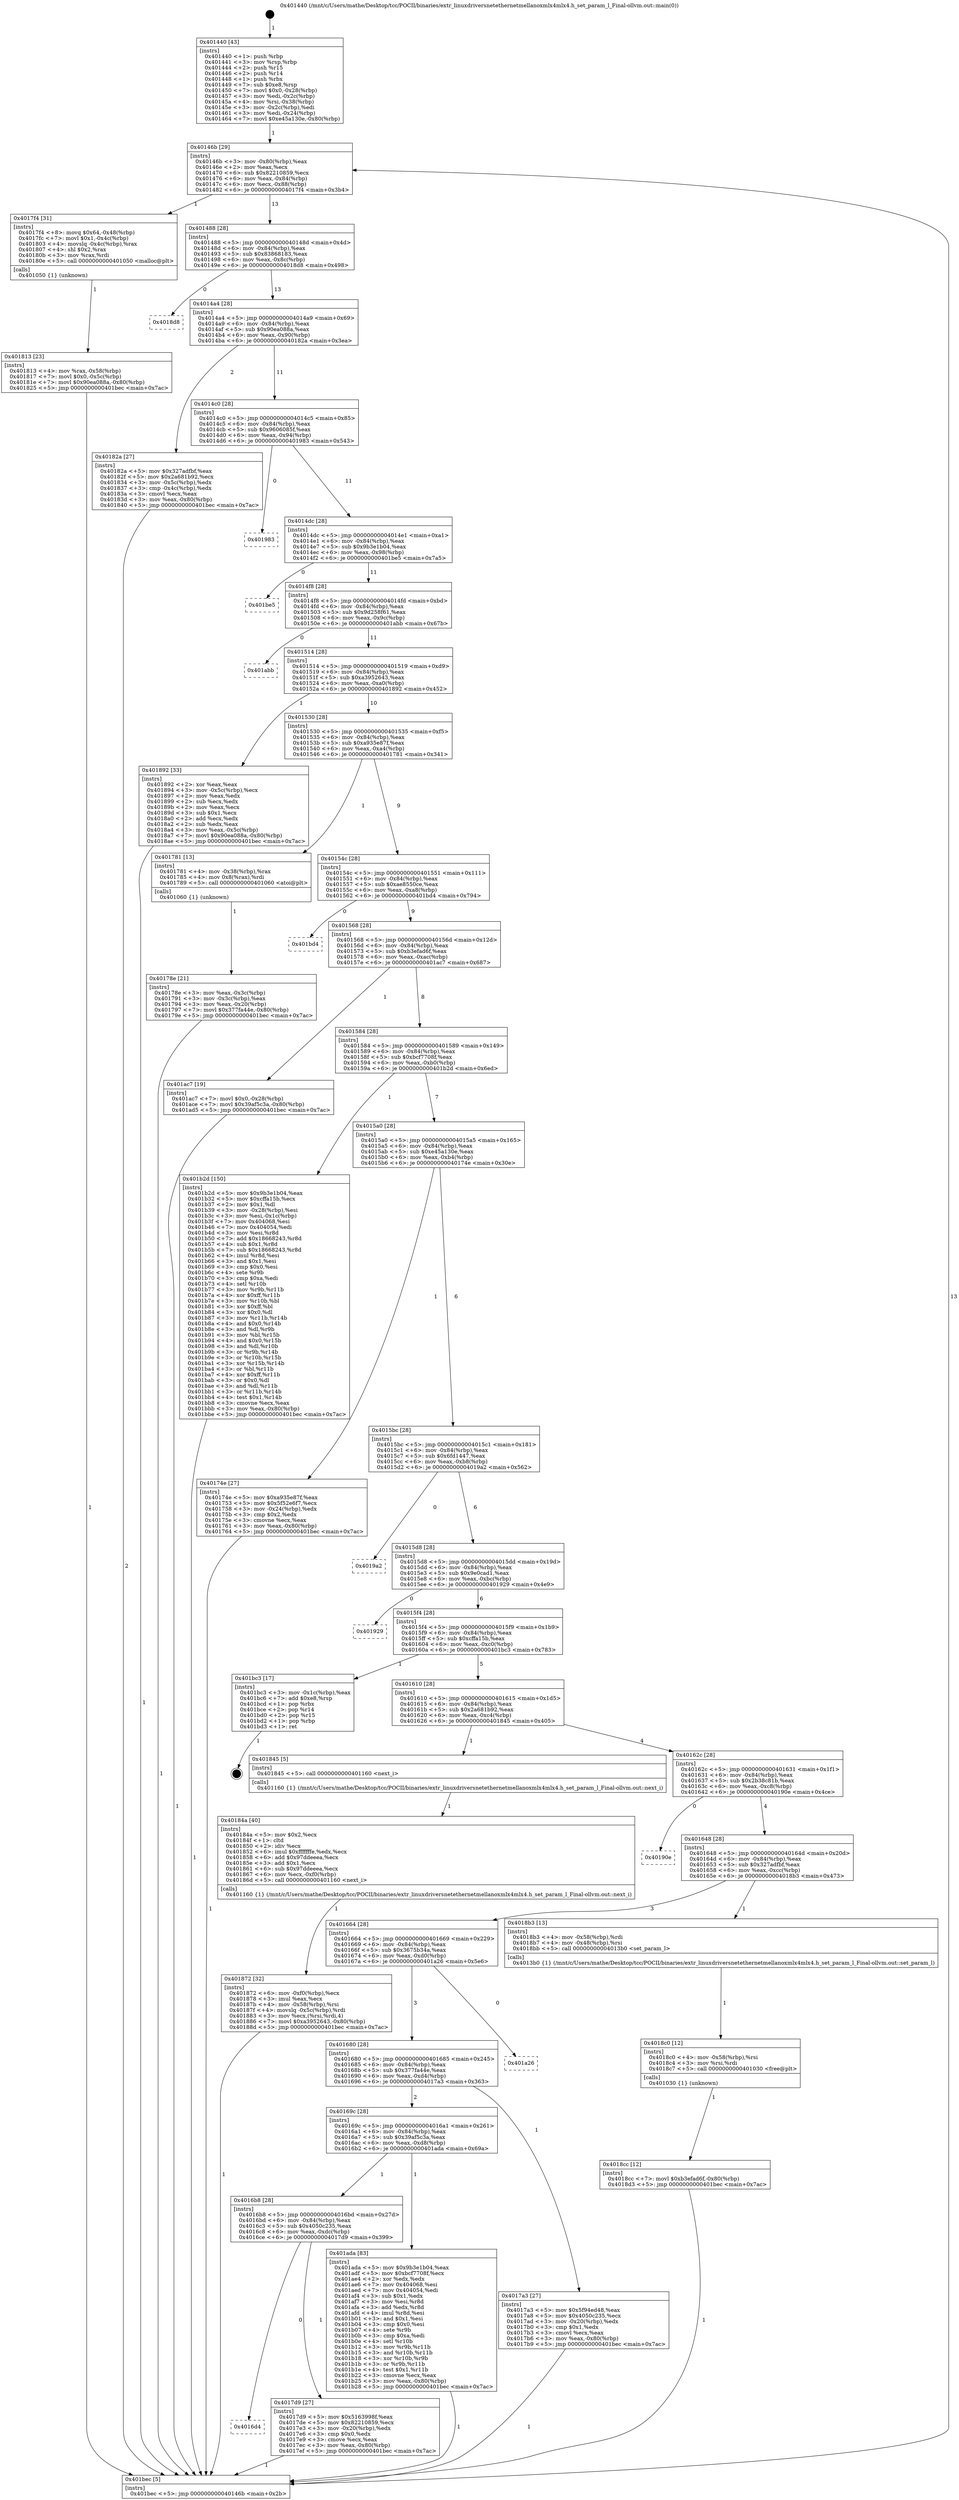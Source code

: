digraph "0x401440" {
  label = "0x401440 (/mnt/c/Users/mathe/Desktop/tcc/POCII/binaries/extr_linuxdriversnetethernetmellanoxmlx4mlx4.h_set_param_l_Final-ollvm.out::main(0))"
  labelloc = "t"
  node[shape=record]

  Entry [label="",width=0.3,height=0.3,shape=circle,fillcolor=black,style=filled]
  "0x40146b" [label="{
     0x40146b [29]\l
     | [instrs]\l
     &nbsp;&nbsp;0x40146b \<+3\>: mov -0x80(%rbp),%eax\l
     &nbsp;&nbsp;0x40146e \<+2\>: mov %eax,%ecx\l
     &nbsp;&nbsp;0x401470 \<+6\>: sub $0x82210859,%ecx\l
     &nbsp;&nbsp;0x401476 \<+6\>: mov %eax,-0x84(%rbp)\l
     &nbsp;&nbsp;0x40147c \<+6\>: mov %ecx,-0x88(%rbp)\l
     &nbsp;&nbsp;0x401482 \<+6\>: je 00000000004017f4 \<main+0x3b4\>\l
  }"]
  "0x4017f4" [label="{
     0x4017f4 [31]\l
     | [instrs]\l
     &nbsp;&nbsp;0x4017f4 \<+8\>: movq $0x64,-0x48(%rbp)\l
     &nbsp;&nbsp;0x4017fc \<+7\>: movl $0x1,-0x4c(%rbp)\l
     &nbsp;&nbsp;0x401803 \<+4\>: movslq -0x4c(%rbp),%rax\l
     &nbsp;&nbsp;0x401807 \<+4\>: shl $0x2,%rax\l
     &nbsp;&nbsp;0x40180b \<+3\>: mov %rax,%rdi\l
     &nbsp;&nbsp;0x40180e \<+5\>: call 0000000000401050 \<malloc@plt\>\l
     | [calls]\l
     &nbsp;&nbsp;0x401050 \{1\} (unknown)\l
  }"]
  "0x401488" [label="{
     0x401488 [28]\l
     | [instrs]\l
     &nbsp;&nbsp;0x401488 \<+5\>: jmp 000000000040148d \<main+0x4d\>\l
     &nbsp;&nbsp;0x40148d \<+6\>: mov -0x84(%rbp),%eax\l
     &nbsp;&nbsp;0x401493 \<+5\>: sub $0x83868183,%eax\l
     &nbsp;&nbsp;0x401498 \<+6\>: mov %eax,-0x8c(%rbp)\l
     &nbsp;&nbsp;0x40149e \<+6\>: je 00000000004018d8 \<main+0x498\>\l
  }"]
  Exit [label="",width=0.3,height=0.3,shape=circle,fillcolor=black,style=filled,peripheries=2]
  "0x4018d8" [label="{
     0x4018d8\l
  }", style=dashed]
  "0x4014a4" [label="{
     0x4014a4 [28]\l
     | [instrs]\l
     &nbsp;&nbsp;0x4014a4 \<+5\>: jmp 00000000004014a9 \<main+0x69\>\l
     &nbsp;&nbsp;0x4014a9 \<+6\>: mov -0x84(%rbp),%eax\l
     &nbsp;&nbsp;0x4014af \<+5\>: sub $0x90ea088a,%eax\l
     &nbsp;&nbsp;0x4014b4 \<+6\>: mov %eax,-0x90(%rbp)\l
     &nbsp;&nbsp;0x4014ba \<+6\>: je 000000000040182a \<main+0x3ea\>\l
  }"]
  "0x4018cc" [label="{
     0x4018cc [12]\l
     | [instrs]\l
     &nbsp;&nbsp;0x4018cc \<+7\>: movl $0xb3efad6f,-0x80(%rbp)\l
     &nbsp;&nbsp;0x4018d3 \<+5\>: jmp 0000000000401bec \<main+0x7ac\>\l
  }"]
  "0x40182a" [label="{
     0x40182a [27]\l
     | [instrs]\l
     &nbsp;&nbsp;0x40182a \<+5\>: mov $0x327adfbf,%eax\l
     &nbsp;&nbsp;0x40182f \<+5\>: mov $0x2a681b92,%ecx\l
     &nbsp;&nbsp;0x401834 \<+3\>: mov -0x5c(%rbp),%edx\l
     &nbsp;&nbsp;0x401837 \<+3\>: cmp -0x4c(%rbp),%edx\l
     &nbsp;&nbsp;0x40183a \<+3\>: cmovl %ecx,%eax\l
     &nbsp;&nbsp;0x40183d \<+3\>: mov %eax,-0x80(%rbp)\l
     &nbsp;&nbsp;0x401840 \<+5\>: jmp 0000000000401bec \<main+0x7ac\>\l
  }"]
  "0x4014c0" [label="{
     0x4014c0 [28]\l
     | [instrs]\l
     &nbsp;&nbsp;0x4014c0 \<+5\>: jmp 00000000004014c5 \<main+0x85\>\l
     &nbsp;&nbsp;0x4014c5 \<+6\>: mov -0x84(%rbp),%eax\l
     &nbsp;&nbsp;0x4014cb \<+5\>: sub $0x9606085f,%eax\l
     &nbsp;&nbsp;0x4014d0 \<+6\>: mov %eax,-0x94(%rbp)\l
     &nbsp;&nbsp;0x4014d6 \<+6\>: je 0000000000401983 \<main+0x543\>\l
  }"]
  "0x4018c0" [label="{
     0x4018c0 [12]\l
     | [instrs]\l
     &nbsp;&nbsp;0x4018c0 \<+4\>: mov -0x58(%rbp),%rsi\l
     &nbsp;&nbsp;0x4018c4 \<+3\>: mov %rsi,%rdi\l
     &nbsp;&nbsp;0x4018c7 \<+5\>: call 0000000000401030 \<free@plt\>\l
     | [calls]\l
     &nbsp;&nbsp;0x401030 \{1\} (unknown)\l
  }"]
  "0x401983" [label="{
     0x401983\l
  }", style=dashed]
  "0x4014dc" [label="{
     0x4014dc [28]\l
     | [instrs]\l
     &nbsp;&nbsp;0x4014dc \<+5\>: jmp 00000000004014e1 \<main+0xa1\>\l
     &nbsp;&nbsp;0x4014e1 \<+6\>: mov -0x84(%rbp),%eax\l
     &nbsp;&nbsp;0x4014e7 \<+5\>: sub $0x9b3e1b04,%eax\l
     &nbsp;&nbsp;0x4014ec \<+6\>: mov %eax,-0x98(%rbp)\l
     &nbsp;&nbsp;0x4014f2 \<+6\>: je 0000000000401be5 \<main+0x7a5\>\l
  }"]
  "0x401872" [label="{
     0x401872 [32]\l
     | [instrs]\l
     &nbsp;&nbsp;0x401872 \<+6\>: mov -0xf0(%rbp),%ecx\l
     &nbsp;&nbsp;0x401878 \<+3\>: imul %eax,%ecx\l
     &nbsp;&nbsp;0x40187b \<+4\>: mov -0x58(%rbp),%rsi\l
     &nbsp;&nbsp;0x40187f \<+4\>: movslq -0x5c(%rbp),%rdi\l
     &nbsp;&nbsp;0x401883 \<+3\>: mov %ecx,(%rsi,%rdi,4)\l
     &nbsp;&nbsp;0x401886 \<+7\>: movl $0xa3952643,-0x80(%rbp)\l
     &nbsp;&nbsp;0x40188d \<+5\>: jmp 0000000000401bec \<main+0x7ac\>\l
  }"]
  "0x401be5" [label="{
     0x401be5\l
  }", style=dashed]
  "0x4014f8" [label="{
     0x4014f8 [28]\l
     | [instrs]\l
     &nbsp;&nbsp;0x4014f8 \<+5\>: jmp 00000000004014fd \<main+0xbd\>\l
     &nbsp;&nbsp;0x4014fd \<+6\>: mov -0x84(%rbp),%eax\l
     &nbsp;&nbsp;0x401503 \<+5\>: sub $0x9d258f61,%eax\l
     &nbsp;&nbsp;0x401508 \<+6\>: mov %eax,-0x9c(%rbp)\l
     &nbsp;&nbsp;0x40150e \<+6\>: je 0000000000401abb \<main+0x67b\>\l
  }"]
  "0x40184a" [label="{
     0x40184a [40]\l
     | [instrs]\l
     &nbsp;&nbsp;0x40184a \<+5\>: mov $0x2,%ecx\l
     &nbsp;&nbsp;0x40184f \<+1\>: cltd\l
     &nbsp;&nbsp;0x401850 \<+2\>: idiv %ecx\l
     &nbsp;&nbsp;0x401852 \<+6\>: imul $0xfffffffe,%edx,%ecx\l
     &nbsp;&nbsp;0x401858 \<+6\>: add $0x97ddeeea,%ecx\l
     &nbsp;&nbsp;0x40185e \<+3\>: add $0x1,%ecx\l
     &nbsp;&nbsp;0x401861 \<+6\>: sub $0x97ddeeea,%ecx\l
     &nbsp;&nbsp;0x401867 \<+6\>: mov %ecx,-0xf0(%rbp)\l
     &nbsp;&nbsp;0x40186d \<+5\>: call 0000000000401160 \<next_i\>\l
     | [calls]\l
     &nbsp;&nbsp;0x401160 \{1\} (/mnt/c/Users/mathe/Desktop/tcc/POCII/binaries/extr_linuxdriversnetethernetmellanoxmlx4mlx4.h_set_param_l_Final-ollvm.out::next_i)\l
  }"]
  "0x401abb" [label="{
     0x401abb\l
  }", style=dashed]
  "0x401514" [label="{
     0x401514 [28]\l
     | [instrs]\l
     &nbsp;&nbsp;0x401514 \<+5\>: jmp 0000000000401519 \<main+0xd9\>\l
     &nbsp;&nbsp;0x401519 \<+6\>: mov -0x84(%rbp),%eax\l
     &nbsp;&nbsp;0x40151f \<+5\>: sub $0xa3952643,%eax\l
     &nbsp;&nbsp;0x401524 \<+6\>: mov %eax,-0xa0(%rbp)\l
     &nbsp;&nbsp;0x40152a \<+6\>: je 0000000000401892 \<main+0x452\>\l
  }"]
  "0x401813" [label="{
     0x401813 [23]\l
     | [instrs]\l
     &nbsp;&nbsp;0x401813 \<+4\>: mov %rax,-0x58(%rbp)\l
     &nbsp;&nbsp;0x401817 \<+7\>: movl $0x0,-0x5c(%rbp)\l
     &nbsp;&nbsp;0x40181e \<+7\>: movl $0x90ea088a,-0x80(%rbp)\l
     &nbsp;&nbsp;0x401825 \<+5\>: jmp 0000000000401bec \<main+0x7ac\>\l
  }"]
  "0x401892" [label="{
     0x401892 [33]\l
     | [instrs]\l
     &nbsp;&nbsp;0x401892 \<+2\>: xor %eax,%eax\l
     &nbsp;&nbsp;0x401894 \<+3\>: mov -0x5c(%rbp),%ecx\l
     &nbsp;&nbsp;0x401897 \<+2\>: mov %eax,%edx\l
     &nbsp;&nbsp;0x401899 \<+2\>: sub %ecx,%edx\l
     &nbsp;&nbsp;0x40189b \<+2\>: mov %eax,%ecx\l
     &nbsp;&nbsp;0x40189d \<+3\>: sub $0x1,%ecx\l
     &nbsp;&nbsp;0x4018a0 \<+2\>: add %ecx,%edx\l
     &nbsp;&nbsp;0x4018a2 \<+2\>: sub %edx,%eax\l
     &nbsp;&nbsp;0x4018a4 \<+3\>: mov %eax,-0x5c(%rbp)\l
     &nbsp;&nbsp;0x4018a7 \<+7\>: movl $0x90ea088a,-0x80(%rbp)\l
     &nbsp;&nbsp;0x4018ae \<+5\>: jmp 0000000000401bec \<main+0x7ac\>\l
  }"]
  "0x401530" [label="{
     0x401530 [28]\l
     | [instrs]\l
     &nbsp;&nbsp;0x401530 \<+5\>: jmp 0000000000401535 \<main+0xf5\>\l
     &nbsp;&nbsp;0x401535 \<+6\>: mov -0x84(%rbp),%eax\l
     &nbsp;&nbsp;0x40153b \<+5\>: sub $0xa935e87f,%eax\l
     &nbsp;&nbsp;0x401540 \<+6\>: mov %eax,-0xa4(%rbp)\l
     &nbsp;&nbsp;0x401546 \<+6\>: je 0000000000401781 \<main+0x341\>\l
  }"]
  "0x4016d4" [label="{
     0x4016d4\l
  }", style=dashed]
  "0x401781" [label="{
     0x401781 [13]\l
     | [instrs]\l
     &nbsp;&nbsp;0x401781 \<+4\>: mov -0x38(%rbp),%rax\l
     &nbsp;&nbsp;0x401785 \<+4\>: mov 0x8(%rax),%rdi\l
     &nbsp;&nbsp;0x401789 \<+5\>: call 0000000000401060 \<atoi@plt\>\l
     | [calls]\l
     &nbsp;&nbsp;0x401060 \{1\} (unknown)\l
  }"]
  "0x40154c" [label="{
     0x40154c [28]\l
     | [instrs]\l
     &nbsp;&nbsp;0x40154c \<+5\>: jmp 0000000000401551 \<main+0x111\>\l
     &nbsp;&nbsp;0x401551 \<+6\>: mov -0x84(%rbp),%eax\l
     &nbsp;&nbsp;0x401557 \<+5\>: sub $0xae8550ce,%eax\l
     &nbsp;&nbsp;0x40155c \<+6\>: mov %eax,-0xa8(%rbp)\l
     &nbsp;&nbsp;0x401562 \<+6\>: je 0000000000401bd4 \<main+0x794\>\l
  }"]
  "0x4017d9" [label="{
     0x4017d9 [27]\l
     | [instrs]\l
     &nbsp;&nbsp;0x4017d9 \<+5\>: mov $0x5163998f,%eax\l
     &nbsp;&nbsp;0x4017de \<+5\>: mov $0x82210859,%ecx\l
     &nbsp;&nbsp;0x4017e3 \<+3\>: mov -0x20(%rbp),%edx\l
     &nbsp;&nbsp;0x4017e6 \<+3\>: cmp $0x0,%edx\l
     &nbsp;&nbsp;0x4017e9 \<+3\>: cmove %ecx,%eax\l
     &nbsp;&nbsp;0x4017ec \<+3\>: mov %eax,-0x80(%rbp)\l
     &nbsp;&nbsp;0x4017ef \<+5\>: jmp 0000000000401bec \<main+0x7ac\>\l
  }"]
  "0x401bd4" [label="{
     0x401bd4\l
  }", style=dashed]
  "0x401568" [label="{
     0x401568 [28]\l
     | [instrs]\l
     &nbsp;&nbsp;0x401568 \<+5\>: jmp 000000000040156d \<main+0x12d\>\l
     &nbsp;&nbsp;0x40156d \<+6\>: mov -0x84(%rbp),%eax\l
     &nbsp;&nbsp;0x401573 \<+5\>: sub $0xb3efad6f,%eax\l
     &nbsp;&nbsp;0x401578 \<+6\>: mov %eax,-0xac(%rbp)\l
     &nbsp;&nbsp;0x40157e \<+6\>: je 0000000000401ac7 \<main+0x687\>\l
  }"]
  "0x4016b8" [label="{
     0x4016b8 [28]\l
     | [instrs]\l
     &nbsp;&nbsp;0x4016b8 \<+5\>: jmp 00000000004016bd \<main+0x27d\>\l
     &nbsp;&nbsp;0x4016bd \<+6\>: mov -0x84(%rbp),%eax\l
     &nbsp;&nbsp;0x4016c3 \<+5\>: sub $0x4050c235,%eax\l
     &nbsp;&nbsp;0x4016c8 \<+6\>: mov %eax,-0xdc(%rbp)\l
     &nbsp;&nbsp;0x4016ce \<+6\>: je 00000000004017d9 \<main+0x399\>\l
  }"]
  "0x401ac7" [label="{
     0x401ac7 [19]\l
     | [instrs]\l
     &nbsp;&nbsp;0x401ac7 \<+7\>: movl $0x0,-0x28(%rbp)\l
     &nbsp;&nbsp;0x401ace \<+7\>: movl $0x39af5c3a,-0x80(%rbp)\l
     &nbsp;&nbsp;0x401ad5 \<+5\>: jmp 0000000000401bec \<main+0x7ac\>\l
  }"]
  "0x401584" [label="{
     0x401584 [28]\l
     | [instrs]\l
     &nbsp;&nbsp;0x401584 \<+5\>: jmp 0000000000401589 \<main+0x149\>\l
     &nbsp;&nbsp;0x401589 \<+6\>: mov -0x84(%rbp),%eax\l
     &nbsp;&nbsp;0x40158f \<+5\>: sub $0xbcf7708f,%eax\l
     &nbsp;&nbsp;0x401594 \<+6\>: mov %eax,-0xb0(%rbp)\l
     &nbsp;&nbsp;0x40159a \<+6\>: je 0000000000401b2d \<main+0x6ed\>\l
  }"]
  "0x401ada" [label="{
     0x401ada [83]\l
     | [instrs]\l
     &nbsp;&nbsp;0x401ada \<+5\>: mov $0x9b3e1b04,%eax\l
     &nbsp;&nbsp;0x401adf \<+5\>: mov $0xbcf7708f,%ecx\l
     &nbsp;&nbsp;0x401ae4 \<+2\>: xor %edx,%edx\l
     &nbsp;&nbsp;0x401ae6 \<+7\>: mov 0x404068,%esi\l
     &nbsp;&nbsp;0x401aed \<+7\>: mov 0x404054,%edi\l
     &nbsp;&nbsp;0x401af4 \<+3\>: sub $0x1,%edx\l
     &nbsp;&nbsp;0x401af7 \<+3\>: mov %esi,%r8d\l
     &nbsp;&nbsp;0x401afa \<+3\>: add %edx,%r8d\l
     &nbsp;&nbsp;0x401afd \<+4\>: imul %r8d,%esi\l
     &nbsp;&nbsp;0x401b01 \<+3\>: and $0x1,%esi\l
     &nbsp;&nbsp;0x401b04 \<+3\>: cmp $0x0,%esi\l
     &nbsp;&nbsp;0x401b07 \<+4\>: sete %r9b\l
     &nbsp;&nbsp;0x401b0b \<+3\>: cmp $0xa,%edi\l
     &nbsp;&nbsp;0x401b0e \<+4\>: setl %r10b\l
     &nbsp;&nbsp;0x401b12 \<+3\>: mov %r9b,%r11b\l
     &nbsp;&nbsp;0x401b15 \<+3\>: and %r10b,%r11b\l
     &nbsp;&nbsp;0x401b18 \<+3\>: xor %r10b,%r9b\l
     &nbsp;&nbsp;0x401b1b \<+3\>: or %r9b,%r11b\l
     &nbsp;&nbsp;0x401b1e \<+4\>: test $0x1,%r11b\l
     &nbsp;&nbsp;0x401b22 \<+3\>: cmovne %ecx,%eax\l
     &nbsp;&nbsp;0x401b25 \<+3\>: mov %eax,-0x80(%rbp)\l
     &nbsp;&nbsp;0x401b28 \<+5\>: jmp 0000000000401bec \<main+0x7ac\>\l
  }"]
  "0x401b2d" [label="{
     0x401b2d [150]\l
     | [instrs]\l
     &nbsp;&nbsp;0x401b2d \<+5\>: mov $0x9b3e1b04,%eax\l
     &nbsp;&nbsp;0x401b32 \<+5\>: mov $0xcffa15b,%ecx\l
     &nbsp;&nbsp;0x401b37 \<+2\>: mov $0x1,%dl\l
     &nbsp;&nbsp;0x401b39 \<+3\>: mov -0x28(%rbp),%esi\l
     &nbsp;&nbsp;0x401b3c \<+3\>: mov %esi,-0x1c(%rbp)\l
     &nbsp;&nbsp;0x401b3f \<+7\>: mov 0x404068,%esi\l
     &nbsp;&nbsp;0x401b46 \<+7\>: mov 0x404054,%edi\l
     &nbsp;&nbsp;0x401b4d \<+3\>: mov %esi,%r8d\l
     &nbsp;&nbsp;0x401b50 \<+7\>: add $0x18668243,%r8d\l
     &nbsp;&nbsp;0x401b57 \<+4\>: sub $0x1,%r8d\l
     &nbsp;&nbsp;0x401b5b \<+7\>: sub $0x18668243,%r8d\l
     &nbsp;&nbsp;0x401b62 \<+4\>: imul %r8d,%esi\l
     &nbsp;&nbsp;0x401b66 \<+3\>: and $0x1,%esi\l
     &nbsp;&nbsp;0x401b69 \<+3\>: cmp $0x0,%esi\l
     &nbsp;&nbsp;0x401b6c \<+4\>: sete %r9b\l
     &nbsp;&nbsp;0x401b70 \<+3\>: cmp $0xa,%edi\l
     &nbsp;&nbsp;0x401b73 \<+4\>: setl %r10b\l
     &nbsp;&nbsp;0x401b77 \<+3\>: mov %r9b,%r11b\l
     &nbsp;&nbsp;0x401b7a \<+4\>: xor $0xff,%r11b\l
     &nbsp;&nbsp;0x401b7e \<+3\>: mov %r10b,%bl\l
     &nbsp;&nbsp;0x401b81 \<+3\>: xor $0xff,%bl\l
     &nbsp;&nbsp;0x401b84 \<+3\>: xor $0x0,%dl\l
     &nbsp;&nbsp;0x401b87 \<+3\>: mov %r11b,%r14b\l
     &nbsp;&nbsp;0x401b8a \<+4\>: and $0x0,%r14b\l
     &nbsp;&nbsp;0x401b8e \<+3\>: and %dl,%r9b\l
     &nbsp;&nbsp;0x401b91 \<+3\>: mov %bl,%r15b\l
     &nbsp;&nbsp;0x401b94 \<+4\>: and $0x0,%r15b\l
     &nbsp;&nbsp;0x401b98 \<+3\>: and %dl,%r10b\l
     &nbsp;&nbsp;0x401b9b \<+3\>: or %r9b,%r14b\l
     &nbsp;&nbsp;0x401b9e \<+3\>: or %r10b,%r15b\l
     &nbsp;&nbsp;0x401ba1 \<+3\>: xor %r15b,%r14b\l
     &nbsp;&nbsp;0x401ba4 \<+3\>: or %bl,%r11b\l
     &nbsp;&nbsp;0x401ba7 \<+4\>: xor $0xff,%r11b\l
     &nbsp;&nbsp;0x401bab \<+3\>: or $0x0,%dl\l
     &nbsp;&nbsp;0x401bae \<+3\>: and %dl,%r11b\l
     &nbsp;&nbsp;0x401bb1 \<+3\>: or %r11b,%r14b\l
     &nbsp;&nbsp;0x401bb4 \<+4\>: test $0x1,%r14b\l
     &nbsp;&nbsp;0x401bb8 \<+3\>: cmovne %ecx,%eax\l
     &nbsp;&nbsp;0x401bbb \<+3\>: mov %eax,-0x80(%rbp)\l
     &nbsp;&nbsp;0x401bbe \<+5\>: jmp 0000000000401bec \<main+0x7ac\>\l
  }"]
  "0x4015a0" [label="{
     0x4015a0 [28]\l
     | [instrs]\l
     &nbsp;&nbsp;0x4015a0 \<+5\>: jmp 00000000004015a5 \<main+0x165\>\l
     &nbsp;&nbsp;0x4015a5 \<+6\>: mov -0x84(%rbp),%eax\l
     &nbsp;&nbsp;0x4015ab \<+5\>: sub $0xe45a130e,%eax\l
     &nbsp;&nbsp;0x4015b0 \<+6\>: mov %eax,-0xb4(%rbp)\l
     &nbsp;&nbsp;0x4015b6 \<+6\>: je 000000000040174e \<main+0x30e\>\l
  }"]
  "0x40169c" [label="{
     0x40169c [28]\l
     | [instrs]\l
     &nbsp;&nbsp;0x40169c \<+5\>: jmp 00000000004016a1 \<main+0x261\>\l
     &nbsp;&nbsp;0x4016a1 \<+6\>: mov -0x84(%rbp),%eax\l
     &nbsp;&nbsp;0x4016a7 \<+5\>: sub $0x39af5c3a,%eax\l
     &nbsp;&nbsp;0x4016ac \<+6\>: mov %eax,-0xd8(%rbp)\l
     &nbsp;&nbsp;0x4016b2 \<+6\>: je 0000000000401ada \<main+0x69a\>\l
  }"]
  "0x40174e" [label="{
     0x40174e [27]\l
     | [instrs]\l
     &nbsp;&nbsp;0x40174e \<+5\>: mov $0xa935e87f,%eax\l
     &nbsp;&nbsp;0x401753 \<+5\>: mov $0x5f52e6f7,%ecx\l
     &nbsp;&nbsp;0x401758 \<+3\>: mov -0x24(%rbp),%edx\l
     &nbsp;&nbsp;0x40175b \<+3\>: cmp $0x2,%edx\l
     &nbsp;&nbsp;0x40175e \<+3\>: cmovne %ecx,%eax\l
     &nbsp;&nbsp;0x401761 \<+3\>: mov %eax,-0x80(%rbp)\l
     &nbsp;&nbsp;0x401764 \<+5\>: jmp 0000000000401bec \<main+0x7ac\>\l
  }"]
  "0x4015bc" [label="{
     0x4015bc [28]\l
     | [instrs]\l
     &nbsp;&nbsp;0x4015bc \<+5\>: jmp 00000000004015c1 \<main+0x181\>\l
     &nbsp;&nbsp;0x4015c1 \<+6\>: mov -0x84(%rbp),%eax\l
     &nbsp;&nbsp;0x4015c7 \<+5\>: sub $0x6fd1447,%eax\l
     &nbsp;&nbsp;0x4015cc \<+6\>: mov %eax,-0xb8(%rbp)\l
     &nbsp;&nbsp;0x4015d2 \<+6\>: je 00000000004019a2 \<main+0x562\>\l
  }"]
  "0x401bec" [label="{
     0x401bec [5]\l
     | [instrs]\l
     &nbsp;&nbsp;0x401bec \<+5\>: jmp 000000000040146b \<main+0x2b\>\l
  }"]
  "0x401440" [label="{
     0x401440 [43]\l
     | [instrs]\l
     &nbsp;&nbsp;0x401440 \<+1\>: push %rbp\l
     &nbsp;&nbsp;0x401441 \<+3\>: mov %rsp,%rbp\l
     &nbsp;&nbsp;0x401444 \<+2\>: push %r15\l
     &nbsp;&nbsp;0x401446 \<+2\>: push %r14\l
     &nbsp;&nbsp;0x401448 \<+1\>: push %rbx\l
     &nbsp;&nbsp;0x401449 \<+7\>: sub $0xe8,%rsp\l
     &nbsp;&nbsp;0x401450 \<+7\>: movl $0x0,-0x28(%rbp)\l
     &nbsp;&nbsp;0x401457 \<+3\>: mov %edi,-0x2c(%rbp)\l
     &nbsp;&nbsp;0x40145a \<+4\>: mov %rsi,-0x38(%rbp)\l
     &nbsp;&nbsp;0x40145e \<+3\>: mov -0x2c(%rbp),%edi\l
     &nbsp;&nbsp;0x401461 \<+3\>: mov %edi,-0x24(%rbp)\l
     &nbsp;&nbsp;0x401464 \<+7\>: movl $0xe45a130e,-0x80(%rbp)\l
  }"]
  "0x40178e" [label="{
     0x40178e [21]\l
     | [instrs]\l
     &nbsp;&nbsp;0x40178e \<+3\>: mov %eax,-0x3c(%rbp)\l
     &nbsp;&nbsp;0x401791 \<+3\>: mov -0x3c(%rbp),%eax\l
     &nbsp;&nbsp;0x401794 \<+3\>: mov %eax,-0x20(%rbp)\l
     &nbsp;&nbsp;0x401797 \<+7\>: movl $0x377fa44e,-0x80(%rbp)\l
     &nbsp;&nbsp;0x40179e \<+5\>: jmp 0000000000401bec \<main+0x7ac\>\l
  }"]
  "0x4017a3" [label="{
     0x4017a3 [27]\l
     | [instrs]\l
     &nbsp;&nbsp;0x4017a3 \<+5\>: mov $0x5f94ed48,%eax\l
     &nbsp;&nbsp;0x4017a8 \<+5\>: mov $0x4050c235,%ecx\l
     &nbsp;&nbsp;0x4017ad \<+3\>: mov -0x20(%rbp),%edx\l
     &nbsp;&nbsp;0x4017b0 \<+3\>: cmp $0x1,%edx\l
     &nbsp;&nbsp;0x4017b3 \<+3\>: cmovl %ecx,%eax\l
     &nbsp;&nbsp;0x4017b6 \<+3\>: mov %eax,-0x80(%rbp)\l
     &nbsp;&nbsp;0x4017b9 \<+5\>: jmp 0000000000401bec \<main+0x7ac\>\l
  }"]
  "0x4019a2" [label="{
     0x4019a2\l
  }", style=dashed]
  "0x4015d8" [label="{
     0x4015d8 [28]\l
     | [instrs]\l
     &nbsp;&nbsp;0x4015d8 \<+5\>: jmp 00000000004015dd \<main+0x19d\>\l
     &nbsp;&nbsp;0x4015dd \<+6\>: mov -0x84(%rbp),%eax\l
     &nbsp;&nbsp;0x4015e3 \<+5\>: sub $0x9e0cad1,%eax\l
     &nbsp;&nbsp;0x4015e8 \<+6\>: mov %eax,-0xbc(%rbp)\l
     &nbsp;&nbsp;0x4015ee \<+6\>: je 0000000000401929 \<main+0x4e9\>\l
  }"]
  "0x401680" [label="{
     0x401680 [28]\l
     | [instrs]\l
     &nbsp;&nbsp;0x401680 \<+5\>: jmp 0000000000401685 \<main+0x245\>\l
     &nbsp;&nbsp;0x401685 \<+6\>: mov -0x84(%rbp),%eax\l
     &nbsp;&nbsp;0x40168b \<+5\>: sub $0x377fa44e,%eax\l
     &nbsp;&nbsp;0x401690 \<+6\>: mov %eax,-0xd4(%rbp)\l
     &nbsp;&nbsp;0x401696 \<+6\>: je 00000000004017a3 \<main+0x363\>\l
  }"]
  "0x401929" [label="{
     0x401929\l
  }", style=dashed]
  "0x4015f4" [label="{
     0x4015f4 [28]\l
     | [instrs]\l
     &nbsp;&nbsp;0x4015f4 \<+5\>: jmp 00000000004015f9 \<main+0x1b9\>\l
     &nbsp;&nbsp;0x4015f9 \<+6\>: mov -0x84(%rbp),%eax\l
     &nbsp;&nbsp;0x4015ff \<+5\>: sub $0xcffa15b,%eax\l
     &nbsp;&nbsp;0x401604 \<+6\>: mov %eax,-0xc0(%rbp)\l
     &nbsp;&nbsp;0x40160a \<+6\>: je 0000000000401bc3 \<main+0x783\>\l
  }"]
  "0x401a26" [label="{
     0x401a26\l
  }", style=dashed]
  "0x401bc3" [label="{
     0x401bc3 [17]\l
     | [instrs]\l
     &nbsp;&nbsp;0x401bc3 \<+3\>: mov -0x1c(%rbp),%eax\l
     &nbsp;&nbsp;0x401bc6 \<+7\>: add $0xe8,%rsp\l
     &nbsp;&nbsp;0x401bcd \<+1\>: pop %rbx\l
     &nbsp;&nbsp;0x401bce \<+2\>: pop %r14\l
     &nbsp;&nbsp;0x401bd0 \<+2\>: pop %r15\l
     &nbsp;&nbsp;0x401bd2 \<+1\>: pop %rbp\l
     &nbsp;&nbsp;0x401bd3 \<+1\>: ret\l
  }"]
  "0x401610" [label="{
     0x401610 [28]\l
     | [instrs]\l
     &nbsp;&nbsp;0x401610 \<+5\>: jmp 0000000000401615 \<main+0x1d5\>\l
     &nbsp;&nbsp;0x401615 \<+6\>: mov -0x84(%rbp),%eax\l
     &nbsp;&nbsp;0x40161b \<+5\>: sub $0x2a681b92,%eax\l
     &nbsp;&nbsp;0x401620 \<+6\>: mov %eax,-0xc4(%rbp)\l
     &nbsp;&nbsp;0x401626 \<+6\>: je 0000000000401845 \<main+0x405\>\l
  }"]
  "0x401664" [label="{
     0x401664 [28]\l
     | [instrs]\l
     &nbsp;&nbsp;0x401664 \<+5\>: jmp 0000000000401669 \<main+0x229\>\l
     &nbsp;&nbsp;0x401669 \<+6\>: mov -0x84(%rbp),%eax\l
     &nbsp;&nbsp;0x40166f \<+5\>: sub $0x3675b34a,%eax\l
     &nbsp;&nbsp;0x401674 \<+6\>: mov %eax,-0xd0(%rbp)\l
     &nbsp;&nbsp;0x40167a \<+6\>: je 0000000000401a26 \<main+0x5e6\>\l
  }"]
  "0x401845" [label="{
     0x401845 [5]\l
     | [instrs]\l
     &nbsp;&nbsp;0x401845 \<+5\>: call 0000000000401160 \<next_i\>\l
     | [calls]\l
     &nbsp;&nbsp;0x401160 \{1\} (/mnt/c/Users/mathe/Desktop/tcc/POCII/binaries/extr_linuxdriversnetethernetmellanoxmlx4mlx4.h_set_param_l_Final-ollvm.out::next_i)\l
  }"]
  "0x40162c" [label="{
     0x40162c [28]\l
     | [instrs]\l
     &nbsp;&nbsp;0x40162c \<+5\>: jmp 0000000000401631 \<main+0x1f1\>\l
     &nbsp;&nbsp;0x401631 \<+6\>: mov -0x84(%rbp),%eax\l
     &nbsp;&nbsp;0x401637 \<+5\>: sub $0x2b38c81b,%eax\l
     &nbsp;&nbsp;0x40163c \<+6\>: mov %eax,-0xc8(%rbp)\l
     &nbsp;&nbsp;0x401642 \<+6\>: je 000000000040190e \<main+0x4ce\>\l
  }"]
  "0x4018b3" [label="{
     0x4018b3 [13]\l
     | [instrs]\l
     &nbsp;&nbsp;0x4018b3 \<+4\>: mov -0x58(%rbp),%rdi\l
     &nbsp;&nbsp;0x4018b7 \<+4\>: mov -0x48(%rbp),%rsi\l
     &nbsp;&nbsp;0x4018bb \<+5\>: call 00000000004013b0 \<set_param_l\>\l
     | [calls]\l
     &nbsp;&nbsp;0x4013b0 \{1\} (/mnt/c/Users/mathe/Desktop/tcc/POCII/binaries/extr_linuxdriversnetethernetmellanoxmlx4mlx4.h_set_param_l_Final-ollvm.out::set_param_l)\l
  }"]
  "0x40190e" [label="{
     0x40190e\l
  }", style=dashed]
  "0x401648" [label="{
     0x401648 [28]\l
     | [instrs]\l
     &nbsp;&nbsp;0x401648 \<+5\>: jmp 000000000040164d \<main+0x20d\>\l
     &nbsp;&nbsp;0x40164d \<+6\>: mov -0x84(%rbp),%eax\l
     &nbsp;&nbsp;0x401653 \<+5\>: sub $0x327adfbf,%eax\l
     &nbsp;&nbsp;0x401658 \<+6\>: mov %eax,-0xcc(%rbp)\l
     &nbsp;&nbsp;0x40165e \<+6\>: je 00000000004018b3 \<main+0x473\>\l
  }"]
  Entry -> "0x401440" [label=" 1"]
  "0x40146b" -> "0x4017f4" [label=" 1"]
  "0x40146b" -> "0x401488" [label=" 13"]
  "0x401bc3" -> Exit [label=" 1"]
  "0x401488" -> "0x4018d8" [label=" 0"]
  "0x401488" -> "0x4014a4" [label=" 13"]
  "0x401b2d" -> "0x401bec" [label=" 1"]
  "0x4014a4" -> "0x40182a" [label=" 2"]
  "0x4014a4" -> "0x4014c0" [label=" 11"]
  "0x401ada" -> "0x401bec" [label=" 1"]
  "0x4014c0" -> "0x401983" [label=" 0"]
  "0x4014c0" -> "0x4014dc" [label=" 11"]
  "0x401ac7" -> "0x401bec" [label=" 1"]
  "0x4014dc" -> "0x401be5" [label=" 0"]
  "0x4014dc" -> "0x4014f8" [label=" 11"]
  "0x4018cc" -> "0x401bec" [label=" 1"]
  "0x4014f8" -> "0x401abb" [label=" 0"]
  "0x4014f8" -> "0x401514" [label=" 11"]
  "0x4018c0" -> "0x4018cc" [label=" 1"]
  "0x401514" -> "0x401892" [label=" 1"]
  "0x401514" -> "0x401530" [label=" 10"]
  "0x4018b3" -> "0x4018c0" [label=" 1"]
  "0x401530" -> "0x401781" [label=" 1"]
  "0x401530" -> "0x40154c" [label=" 9"]
  "0x401892" -> "0x401bec" [label=" 1"]
  "0x40154c" -> "0x401bd4" [label=" 0"]
  "0x40154c" -> "0x401568" [label=" 9"]
  "0x401872" -> "0x401bec" [label=" 1"]
  "0x401568" -> "0x401ac7" [label=" 1"]
  "0x401568" -> "0x401584" [label=" 8"]
  "0x401845" -> "0x40184a" [label=" 1"]
  "0x401584" -> "0x401b2d" [label=" 1"]
  "0x401584" -> "0x4015a0" [label=" 7"]
  "0x40182a" -> "0x401bec" [label=" 2"]
  "0x4015a0" -> "0x40174e" [label=" 1"]
  "0x4015a0" -> "0x4015bc" [label=" 6"]
  "0x40174e" -> "0x401bec" [label=" 1"]
  "0x401440" -> "0x40146b" [label=" 1"]
  "0x401bec" -> "0x40146b" [label=" 13"]
  "0x401781" -> "0x40178e" [label=" 1"]
  "0x40178e" -> "0x401bec" [label=" 1"]
  "0x4017f4" -> "0x401813" [label=" 1"]
  "0x4015bc" -> "0x4019a2" [label=" 0"]
  "0x4015bc" -> "0x4015d8" [label=" 6"]
  "0x4017d9" -> "0x401bec" [label=" 1"]
  "0x4015d8" -> "0x401929" [label=" 0"]
  "0x4015d8" -> "0x4015f4" [label=" 6"]
  "0x4016b8" -> "0x4017d9" [label=" 1"]
  "0x4015f4" -> "0x401bc3" [label=" 1"]
  "0x4015f4" -> "0x401610" [label=" 5"]
  "0x40184a" -> "0x401872" [label=" 1"]
  "0x401610" -> "0x401845" [label=" 1"]
  "0x401610" -> "0x40162c" [label=" 4"]
  "0x40169c" -> "0x401ada" [label=" 1"]
  "0x40162c" -> "0x40190e" [label=" 0"]
  "0x40162c" -> "0x401648" [label=" 4"]
  "0x401813" -> "0x401bec" [label=" 1"]
  "0x401648" -> "0x4018b3" [label=" 1"]
  "0x401648" -> "0x401664" [label=" 3"]
  "0x40169c" -> "0x4016b8" [label=" 1"]
  "0x401664" -> "0x401a26" [label=" 0"]
  "0x401664" -> "0x401680" [label=" 3"]
  "0x4016b8" -> "0x4016d4" [label=" 0"]
  "0x401680" -> "0x4017a3" [label=" 1"]
  "0x401680" -> "0x40169c" [label=" 2"]
  "0x4017a3" -> "0x401bec" [label=" 1"]
}
